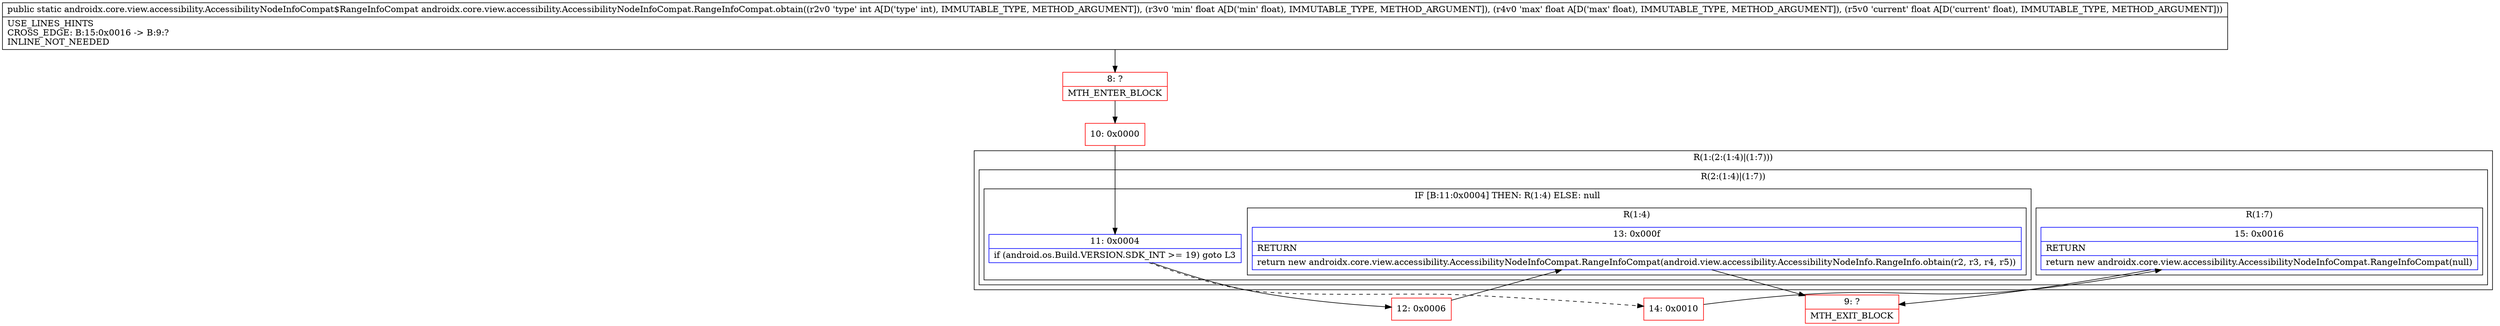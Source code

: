 digraph "CFG forandroidx.core.view.accessibility.AccessibilityNodeInfoCompat.RangeInfoCompat.obtain(IFFF)Landroidx\/core\/view\/accessibility\/AccessibilityNodeInfoCompat$RangeInfoCompat;" {
subgraph cluster_Region_459816772 {
label = "R(1:(2:(1:4)|(1:7)))";
node [shape=record,color=blue];
subgraph cluster_Region_709502532 {
label = "R(2:(1:4)|(1:7))";
node [shape=record,color=blue];
subgraph cluster_IfRegion_180079687 {
label = "IF [B:11:0x0004] THEN: R(1:4) ELSE: null";
node [shape=record,color=blue];
Node_11 [shape=record,label="{11\:\ 0x0004|if (android.os.Build.VERSION.SDK_INT \>= 19) goto L3\l}"];
subgraph cluster_Region_981347511 {
label = "R(1:4)";
node [shape=record,color=blue];
Node_13 [shape=record,label="{13\:\ 0x000f|RETURN\l|return new androidx.core.view.accessibility.AccessibilityNodeInfoCompat.RangeInfoCompat(android.view.accessibility.AccessibilityNodeInfo.RangeInfo.obtain(r2, r3, r4, r5))\l}"];
}
}
subgraph cluster_Region_1614194339 {
label = "R(1:7)";
node [shape=record,color=blue];
Node_15 [shape=record,label="{15\:\ 0x0016|RETURN\l|return new androidx.core.view.accessibility.AccessibilityNodeInfoCompat.RangeInfoCompat(null)\l}"];
}
}
}
Node_8 [shape=record,color=red,label="{8\:\ ?|MTH_ENTER_BLOCK\l}"];
Node_10 [shape=record,color=red,label="{10\:\ 0x0000}"];
Node_12 [shape=record,color=red,label="{12\:\ 0x0006}"];
Node_9 [shape=record,color=red,label="{9\:\ ?|MTH_EXIT_BLOCK\l}"];
Node_14 [shape=record,color=red,label="{14\:\ 0x0010}"];
MethodNode[shape=record,label="{public static androidx.core.view.accessibility.AccessibilityNodeInfoCompat$RangeInfoCompat androidx.core.view.accessibility.AccessibilityNodeInfoCompat.RangeInfoCompat.obtain((r2v0 'type' int A[D('type' int), IMMUTABLE_TYPE, METHOD_ARGUMENT]), (r3v0 'min' float A[D('min' float), IMMUTABLE_TYPE, METHOD_ARGUMENT]), (r4v0 'max' float A[D('max' float), IMMUTABLE_TYPE, METHOD_ARGUMENT]), (r5v0 'current' float A[D('current' float), IMMUTABLE_TYPE, METHOD_ARGUMENT]))  | USE_LINES_HINTS\lCROSS_EDGE: B:15:0x0016 \-\> B:9:?\lINLINE_NOT_NEEDED\l}"];
MethodNode -> Node_8;Node_11 -> Node_12;
Node_11 -> Node_14[style=dashed];
Node_13 -> Node_9;
Node_15 -> Node_9;
Node_8 -> Node_10;
Node_10 -> Node_11;
Node_12 -> Node_13;
Node_14 -> Node_15;
}

